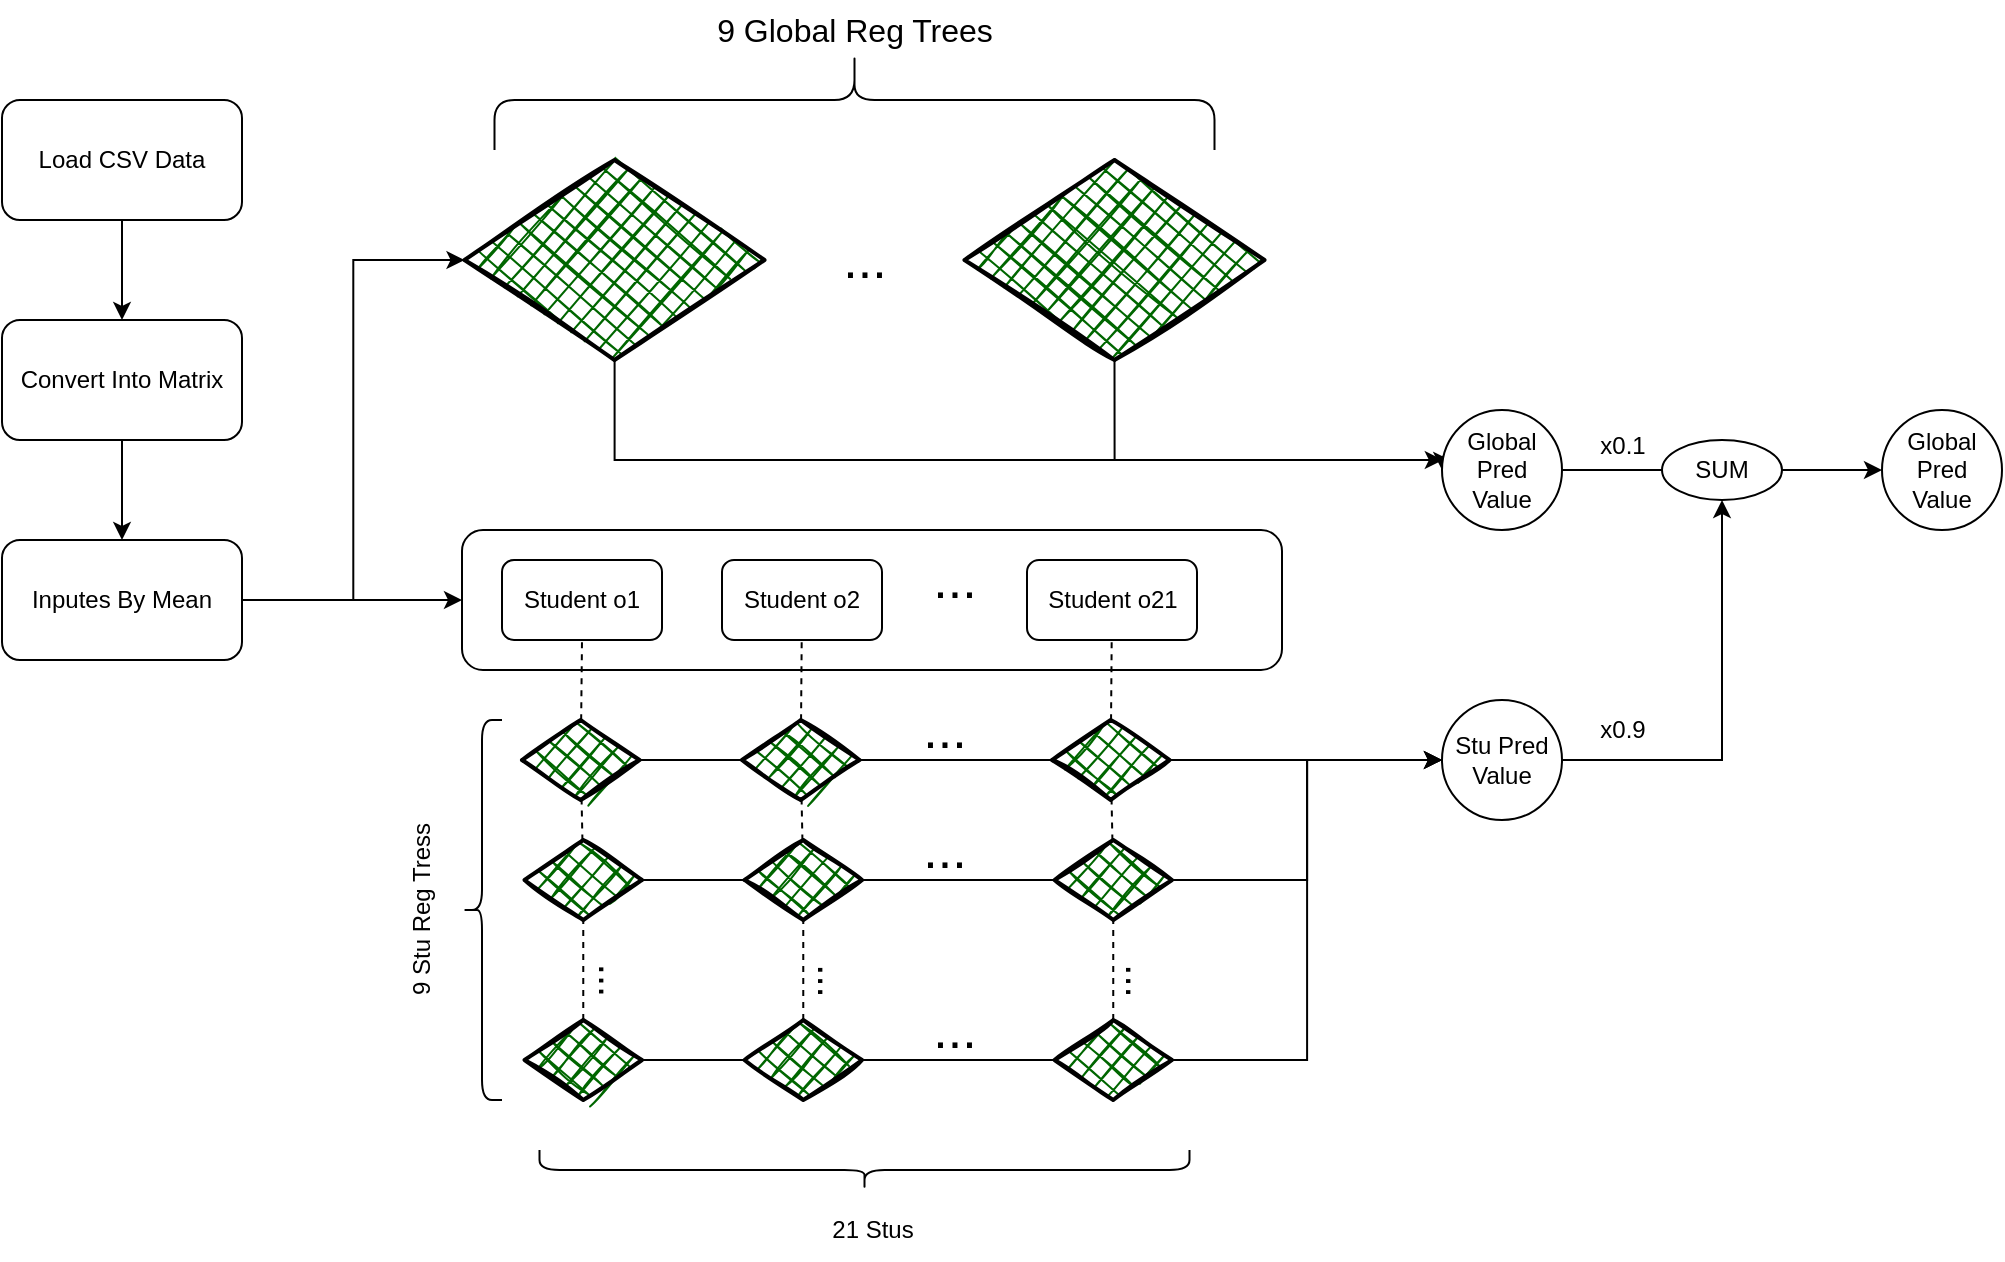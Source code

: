 <mxfile version="25.0.0">
  <diagram name="Page-1" id="aniZwpCdEMc0Wm7a_j-Q">
    <mxGraphModel dx="575" dy="343" grid="1" gridSize="10" guides="1" tooltips="1" connect="1" arrows="1" fold="1" page="1" pageScale="1" pageWidth="850" pageHeight="1100" math="0" shadow="0">
      <root>
        <mxCell id="0" />
        <mxCell id="1" parent="0" />
        <mxCell id="KaYYD5McjIgpDxFcV0bV-26" value="" style="rounded=1;whiteSpace=wrap;html=1;" vertex="1" parent="1">
          <mxGeometry x="390" y="535" width="410" height="70" as="geometry" />
        </mxCell>
        <mxCell id="KaYYD5McjIgpDxFcV0bV-6" style="edgeStyle=orthogonalEdgeStyle;rounded=0;orthogonalLoop=1;jettySize=auto;html=1;entryX=0.5;entryY=0;entryDx=0;entryDy=0;" edge="1" parent="1" source="KaYYD5McjIgpDxFcV0bV-1" target="KaYYD5McjIgpDxFcV0bV-5">
          <mxGeometry relative="1" as="geometry" />
        </mxCell>
        <mxCell id="KaYYD5McjIgpDxFcV0bV-1" value="Load CSV Data" style="rounded=1;whiteSpace=wrap;html=1;" vertex="1" parent="1">
          <mxGeometry x="160" y="320" width="120" height="60" as="geometry" />
        </mxCell>
        <mxCell id="KaYYD5McjIgpDxFcV0bV-11" style="edgeStyle=orthogonalEdgeStyle;rounded=0;orthogonalLoop=1;jettySize=auto;html=1;exitX=1;exitY=0.5;exitDx=0;exitDy=0;entryX=0;entryY=0.5;entryDx=0;entryDy=0;" edge="1" parent="1" source="KaYYD5McjIgpDxFcV0bV-3" target="KaYYD5McjIgpDxFcV0bV-10">
          <mxGeometry relative="1" as="geometry" />
        </mxCell>
        <mxCell id="KaYYD5McjIgpDxFcV0bV-27" style="edgeStyle=orthogonalEdgeStyle;rounded=0;orthogonalLoop=1;jettySize=auto;html=1;entryX=0;entryY=0.5;entryDx=0;entryDy=0;" edge="1" parent="1" source="KaYYD5McjIgpDxFcV0bV-3" target="KaYYD5McjIgpDxFcV0bV-26">
          <mxGeometry relative="1" as="geometry" />
        </mxCell>
        <mxCell id="KaYYD5McjIgpDxFcV0bV-3" value="Inputes By Mean" style="rounded=1;whiteSpace=wrap;html=1;" vertex="1" parent="1">
          <mxGeometry x="160" y="540" width="120" height="60" as="geometry" />
        </mxCell>
        <mxCell id="KaYYD5McjIgpDxFcV0bV-7" style="edgeStyle=orthogonalEdgeStyle;rounded=0;orthogonalLoop=1;jettySize=auto;html=1;entryX=0.5;entryY=0;entryDx=0;entryDy=0;" edge="1" parent="1" source="KaYYD5McjIgpDxFcV0bV-5" target="KaYYD5McjIgpDxFcV0bV-3">
          <mxGeometry relative="1" as="geometry" />
        </mxCell>
        <mxCell id="KaYYD5McjIgpDxFcV0bV-5" value="Convert Into Matrix" style="rounded=1;whiteSpace=wrap;html=1;" vertex="1" parent="1">
          <mxGeometry x="160" y="430" width="120" height="60" as="geometry" />
        </mxCell>
        <mxCell id="KaYYD5McjIgpDxFcV0bV-73" style="edgeStyle=orthogonalEdgeStyle;rounded=0;orthogonalLoop=1;jettySize=auto;html=1;entryX=0;entryY=0.5;entryDx=0;entryDy=0;" edge="1" parent="1" source="KaYYD5McjIgpDxFcV0bV-10" target="KaYYD5McjIgpDxFcV0bV-70">
          <mxGeometry relative="1" as="geometry">
            <Array as="points">
              <mxPoint x="466" y="500" />
            </Array>
          </mxGeometry>
        </mxCell>
        <mxCell id="KaYYD5McjIgpDxFcV0bV-10" value="" style="rhombus;whiteSpace=wrap;html=1;strokeWidth=2;fillWeight=-1;hachureGap=8;fillStyle=cross-hatch;fillColor=#006600;sketch=1;" vertex="1" parent="1">
          <mxGeometry x="391.25" y="350" width="150" height="100" as="geometry" />
        </mxCell>
        <mxCell id="KaYYD5McjIgpDxFcV0bV-74" style="edgeStyle=orthogonalEdgeStyle;rounded=0;orthogonalLoop=1;jettySize=auto;html=1;exitX=0.5;exitY=1;exitDx=0;exitDy=0;" edge="1" parent="1" source="KaYYD5McjIgpDxFcV0bV-12" target="KaYYD5McjIgpDxFcV0bV-70">
          <mxGeometry relative="1" as="geometry">
            <Array as="points">
              <mxPoint x="716" y="500" />
            </Array>
          </mxGeometry>
        </mxCell>
        <mxCell id="KaYYD5McjIgpDxFcV0bV-12" value="" style="rhombus;whiteSpace=wrap;html=1;strokeWidth=2;fillWeight=-1;hachureGap=8;fillStyle=cross-hatch;fillColor=#006600;sketch=1;" vertex="1" parent="1">
          <mxGeometry x="641.25" y="350" width="150" height="100" as="geometry" />
        </mxCell>
        <mxCell id="KaYYD5McjIgpDxFcV0bV-13" value="&lt;font style=&quot;font-size: 26px;&quot;&gt;...&lt;/font&gt;" style="text;html=1;align=center;verticalAlign=middle;resizable=0;points=[];autosize=1;strokeColor=none;fillColor=none;" vertex="1" parent="1">
          <mxGeometry x="571.25" y="380" width="40" height="40" as="geometry" />
        </mxCell>
        <mxCell id="KaYYD5McjIgpDxFcV0bV-14" value="" style="shape=curlyBracket;whiteSpace=wrap;html=1;rounded=1;flipH=1;labelPosition=right;verticalLabelPosition=middle;align=left;verticalAlign=middle;rotation=-90;" vertex="1" parent="1">
          <mxGeometry x="561.25" y="140" width="50" height="360" as="geometry" />
        </mxCell>
        <mxCell id="KaYYD5McjIgpDxFcV0bV-15" value="&lt;font style=&quot;font-size: 16px;&quot;&gt;9 Global Reg Trees&lt;/font&gt;" style="text;html=1;align=center;verticalAlign=middle;resizable=0;points=[];autosize=1;strokeColor=none;fillColor=none;" vertex="1" parent="1">
          <mxGeometry x="506.25" y="270" width="160" height="30" as="geometry" />
        </mxCell>
        <mxCell id="KaYYD5McjIgpDxFcV0bV-20" value="Student o1" style="rounded=1;whiteSpace=wrap;html=1;" vertex="1" parent="1">
          <mxGeometry x="410" y="550" width="80" height="40" as="geometry" />
        </mxCell>
        <mxCell id="KaYYD5McjIgpDxFcV0bV-21" value="Student o21" style="rounded=1;whiteSpace=wrap;html=1;" vertex="1" parent="1">
          <mxGeometry x="672.5" y="550" width="85" height="40" as="geometry" />
        </mxCell>
        <mxCell id="KaYYD5McjIgpDxFcV0bV-22" value="Student o2" style="rounded=1;whiteSpace=wrap;html=1;" vertex="1" parent="1">
          <mxGeometry x="520" y="550" width="80" height="40" as="geometry" />
        </mxCell>
        <mxCell id="KaYYD5McjIgpDxFcV0bV-24" value="&lt;font style=&quot;font-size: 26px;&quot;&gt;...&lt;/font&gt;" style="text;html=1;align=center;verticalAlign=middle;resizable=0;points=[];autosize=1;strokeColor=none;fillColor=none;" vertex="1" parent="1">
          <mxGeometry x="616.25" y="540" width="40" height="40" as="geometry" />
        </mxCell>
        <mxCell id="KaYYD5McjIgpDxFcV0bV-29" value="" style="rhombus;whiteSpace=wrap;html=1;strokeWidth=2;fillWeight=-1;hachureGap=8;fillStyle=cross-hatch;fillColor=#006600;sketch=1;" vertex="1" parent="1">
          <mxGeometry x="420" y="630" width="58.75" height="40" as="geometry" />
        </mxCell>
        <mxCell id="KaYYD5McjIgpDxFcV0bV-30" value="" style="rhombus;whiteSpace=wrap;html=1;strokeWidth=2;fillWeight=-1;hachureGap=8;fillStyle=cross-hatch;fillColor=#006600;sketch=1;" vertex="1" parent="1">
          <mxGeometry x="421.26" y="690" width="58.75" height="40" as="geometry" />
        </mxCell>
        <mxCell id="KaYYD5McjIgpDxFcV0bV-32" value="" style="rhombus;whiteSpace=wrap;html=1;strokeWidth=2;fillWeight=-1;hachureGap=8;fillStyle=cross-hatch;fillColor=#006600;sketch=1;" vertex="1" parent="1">
          <mxGeometry x="421.26" y="780" width="58.75" height="40" as="geometry" />
        </mxCell>
        <mxCell id="KaYYD5McjIgpDxFcV0bV-33" value="&lt;font style=&quot;font-size: 20px;&quot;&gt;...&lt;/font&gt;" style="text;html=1;align=center;verticalAlign=middle;resizable=0;points=[];autosize=1;strokeColor=none;fillColor=none;rotation=90;" vertex="1" parent="1">
          <mxGeometry x="446.25" y="740" width="40" height="40" as="geometry" />
        </mxCell>
        <mxCell id="KaYYD5McjIgpDxFcV0bV-34" value="" style="rhombus;whiteSpace=wrap;html=1;strokeWidth=2;fillWeight=-1;hachureGap=8;fillStyle=cross-hatch;fillColor=#006600;sketch=1;" vertex="1" parent="1">
          <mxGeometry x="530" y="630" width="58.75" height="40" as="geometry" />
        </mxCell>
        <mxCell id="KaYYD5McjIgpDxFcV0bV-35" value="" style="rhombus;whiteSpace=wrap;html=1;strokeWidth=2;fillWeight=-1;hachureGap=8;fillStyle=cross-hatch;fillColor=#006600;sketch=1;" vertex="1" parent="1">
          <mxGeometry x="531.26" y="690" width="58.75" height="40" as="geometry" />
        </mxCell>
        <mxCell id="KaYYD5McjIgpDxFcV0bV-36" value="" style="rhombus;whiteSpace=wrap;html=1;strokeWidth=2;fillWeight=-1;hachureGap=8;fillStyle=cross-hatch;fillColor=#006600;sketch=1;" vertex="1" parent="1">
          <mxGeometry x="531.26" y="780" width="58.75" height="40" as="geometry" />
        </mxCell>
        <mxCell id="KaYYD5McjIgpDxFcV0bV-75" style="edgeStyle=orthogonalEdgeStyle;rounded=0;orthogonalLoop=1;jettySize=auto;html=1;entryX=0;entryY=0.5;entryDx=0;entryDy=0;" edge="1" parent="1" source="KaYYD5McjIgpDxFcV0bV-38" target="KaYYD5McjIgpDxFcV0bV-72">
          <mxGeometry relative="1" as="geometry" />
        </mxCell>
        <mxCell id="KaYYD5McjIgpDxFcV0bV-38" value="" style="rhombus;whiteSpace=wrap;html=1;strokeWidth=2;fillWeight=-1;hachureGap=8;fillStyle=cross-hatch;fillColor=#006600;sketch=1;" vertex="1" parent="1">
          <mxGeometry x="684.99" y="630" width="58.75" height="40" as="geometry" />
        </mxCell>
        <mxCell id="KaYYD5McjIgpDxFcV0bV-76" style="edgeStyle=orthogonalEdgeStyle;rounded=0;orthogonalLoop=1;jettySize=auto;html=1;entryX=0;entryY=0.5;entryDx=0;entryDy=0;" edge="1" parent="1" source="KaYYD5McjIgpDxFcV0bV-39" target="KaYYD5McjIgpDxFcV0bV-72">
          <mxGeometry relative="1" as="geometry" />
        </mxCell>
        <mxCell id="KaYYD5McjIgpDxFcV0bV-39" value="" style="rhombus;whiteSpace=wrap;html=1;strokeWidth=2;fillWeight=-1;hachureGap=8;fillStyle=cross-hatch;fillColor=#006600;sketch=1;" vertex="1" parent="1">
          <mxGeometry x="686.25" y="690" width="58.75" height="40" as="geometry" />
        </mxCell>
        <mxCell id="KaYYD5McjIgpDxFcV0bV-77" style="edgeStyle=orthogonalEdgeStyle;rounded=0;orthogonalLoop=1;jettySize=auto;html=1;entryX=0;entryY=0.5;entryDx=0;entryDy=0;" edge="1" parent="1" source="KaYYD5McjIgpDxFcV0bV-40" target="KaYYD5McjIgpDxFcV0bV-72">
          <mxGeometry relative="1" as="geometry" />
        </mxCell>
        <mxCell id="KaYYD5McjIgpDxFcV0bV-40" value="" style="rhombus;whiteSpace=wrap;html=1;strokeWidth=2;fillWeight=-1;hachureGap=8;fillStyle=cross-hatch;fillColor=#006600;sketch=1;" vertex="1" parent="1">
          <mxGeometry x="686.25" y="780" width="58.75" height="40" as="geometry" />
        </mxCell>
        <mxCell id="KaYYD5McjIgpDxFcV0bV-43" value="" style="shape=curlyBracket;whiteSpace=wrap;html=1;rounded=1;labelPosition=left;verticalLabelPosition=middle;align=right;verticalAlign=middle;" vertex="1" parent="1">
          <mxGeometry x="390" y="630" width="20" height="190" as="geometry" />
        </mxCell>
        <mxCell id="KaYYD5McjIgpDxFcV0bV-44" value="9 Stu Reg Tress" style="text;html=1;align=center;verticalAlign=middle;resizable=0;points=[];autosize=1;strokeColor=none;fillColor=none;rotation=-90;" vertex="1" parent="1">
          <mxGeometry x="315" y="710" width="110" height="30" as="geometry" />
        </mxCell>
        <mxCell id="KaYYD5McjIgpDxFcV0bV-45" value="" style="shape=curlyBracket;whiteSpace=wrap;html=1;rounded=1;flipH=1;labelPosition=right;verticalLabelPosition=middle;align=left;verticalAlign=middle;rotation=90;" vertex="1" parent="1">
          <mxGeometry x="581.25" y="692.5" width="20" height="325" as="geometry" />
        </mxCell>
        <mxCell id="KaYYD5McjIgpDxFcV0bV-46" value="21 Stus" style="text;html=1;align=center;verticalAlign=middle;resizable=0;points=[];autosize=1;strokeColor=none;fillColor=none;" vertex="1" parent="1">
          <mxGeometry x="560" y="870" width="70" height="30" as="geometry" />
        </mxCell>
        <mxCell id="KaYYD5McjIgpDxFcV0bV-57" value="" style="endArrow=none;html=1;rounded=0;exitX=1;exitY=0.5;exitDx=0;exitDy=0;" edge="1" parent="1" source="KaYYD5McjIgpDxFcV0bV-29" target="KaYYD5McjIgpDxFcV0bV-34">
          <mxGeometry width="50" height="50" relative="1" as="geometry">
            <mxPoint x="500" y="700" as="sourcePoint" />
            <mxPoint x="550" y="650" as="targetPoint" />
          </mxGeometry>
        </mxCell>
        <mxCell id="KaYYD5McjIgpDxFcV0bV-60" value="" style="endArrow=none;html=1;rounded=0;" edge="1" parent="1" source="KaYYD5McjIgpDxFcV0bV-34" target="KaYYD5McjIgpDxFcV0bV-38">
          <mxGeometry width="50" height="50" relative="1" as="geometry">
            <mxPoint x="610" y="680" as="sourcePoint" />
            <mxPoint x="660" y="630" as="targetPoint" />
          </mxGeometry>
        </mxCell>
        <mxCell id="KaYYD5McjIgpDxFcV0bV-64" value="" style="endArrow=none;html=1;rounded=0;exitX=1;exitY=0.5;exitDx=0;exitDy=0;" edge="1" parent="1" source="KaYYD5McjIgpDxFcV0bV-30" target="KaYYD5McjIgpDxFcV0bV-35">
          <mxGeometry width="50" height="50" relative="1" as="geometry">
            <mxPoint x="494" y="710" as="sourcePoint" />
            <mxPoint x="530" y="710" as="targetPoint" />
          </mxGeometry>
        </mxCell>
        <mxCell id="KaYYD5McjIgpDxFcV0bV-66" value="" style="endArrow=none;html=1;rounded=0;" edge="1" parent="1" source="KaYYD5McjIgpDxFcV0bV-35" target="KaYYD5McjIgpDxFcV0bV-39">
          <mxGeometry width="50" height="50" relative="1" as="geometry">
            <mxPoint x="590.26" y="710" as="sourcePoint" />
            <mxPoint x="686.26" y="710" as="targetPoint" />
          </mxGeometry>
        </mxCell>
        <mxCell id="KaYYD5McjIgpDxFcV0bV-67" value="" style="endArrow=none;html=1;rounded=0;" edge="1" parent="1" source="KaYYD5McjIgpDxFcV0bV-32" target="KaYYD5McjIgpDxFcV0bV-36">
          <mxGeometry width="50" height="50" relative="1" as="geometry">
            <mxPoint x="495.12" y="799.86" as="sourcePoint" />
            <mxPoint x="531.12" y="799.86" as="targetPoint" />
          </mxGeometry>
        </mxCell>
        <mxCell id="KaYYD5McjIgpDxFcV0bV-68" value="" style="endArrow=none;html=1;rounded=0;" edge="1" parent="1" source="KaYYD5McjIgpDxFcV0bV-36" target="KaYYD5McjIgpDxFcV0bV-40">
          <mxGeometry width="50" height="50" relative="1" as="geometry">
            <mxPoint x="590.38" y="799.86" as="sourcePoint" />
            <mxPoint x="686.38" y="799.86" as="targetPoint" />
          </mxGeometry>
        </mxCell>
        <mxCell id="KaYYD5McjIgpDxFcV0bV-78" style="edgeStyle=orthogonalEdgeStyle;rounded=0;orthogonalLoop=1;jettySize=auto;html=1;" edge="1" parent="1" source="KaYYD5McjIgpDxFcV0bV-70">
          <mxGeometry relative="1" as="geometry">
            <mxPoint x="1030.0" y="505" as="targetPoint" />
          </mxGeometry>
        </mxCell>
        <mxCell id="KaYYD5McjIgpDxFcV0bV-70" value="Global Pred Value" style="ellipse;whiteSpace=wrap;html=1;aspect=fixed;" vertex="1" parent="1">
          <mxGeometry x="880" y="475" width="60" height="60" as="geometry" />
        </mxCell>
        <mxCell id="KaYYD5McjIgpDxFcV0bV-80" style="edgeStyle=orthogonalEdgeStyle;rounded=0;orthogonalLoop=1;jettySize=auto;html=1;entryX=0.5;entryY=1;entryDx=0;entryDy=0;" edge="1" parent="1" source="KaYYD5McjIgpDxFcV0bV-72" target="KaYYD5McjIgpDxFcV0bV-83">
          <mxGeometry relative="1" as="geometry">
            <mxPoint x="1060.0" y="535" as="targetPoint" />
          </mxGeometry>
        </mxCell>
        <mxCell id="KaYYD5McjIgpDxFcV0bV-72" value="Stu Pred Value" style="ellipse;whiteSpace=wrap;html=1;aspect=fixed;" vertex="1" parent="1">
          <mxGeometry x="880" y="620" width="60" height="60" as="geometry" />
        </mxCell>
        <mxCell id="KaYYD5McjIgpDxFcV0bV-81" value="x0.1" style="text;html=1;align=center;verticalAlign=middle;resizable=0;points=[];autosize=1;strokeColor=none;fillColor=none;" vertex="1" parent="1">
          <mxGeometry x="945" y="478" width="50" height="30" as="geometry" />
        </mxCell>
        <mxCell id="KaYYD5McjIgpDxFcV0bV-82" value="x0.9" style="text;html=1;align=center;verticalAlign=middle;resizable=0;points=[];autosize=1;strokeColor=none;fillColor=none;" vertex="1" parent="1">
          <mxGeometry x="945" y="620" width="50" height="30" as="geometry" />
        </mxCell>
        <mxCell id="KaYYD5McjIgpDxFcV0bV-85" style="edgeStyle=orthogonalEdgeStyle;rounded=0;orthogonalLoop=1;jettySize=auto;html=1;entryX=0;entryY=0.5;entryDx=0;entryDy=0;" edge="1" parent="1" source="KaYYD5McjIgpDxFcV0bV-83" target="KaYYD5McjIgpDxFcV0bV-84">
          <mxGeometry relative="1" as="geometry" />
        </mxCell>
        <mxCell id="KaYYD5McjIgpDxFcV0bV-83" value="SUM" style="ellipse;whiteSpace=wrap;html=1;" vertex="1" parent="1">
          <mxGeometry x="990" y="490" width="60" height="30" as="geometry" />
        </mxCell>
        <mxCell id="KaYYD5McjIgpDxFcV0bV-84" value="Global Pred Value" style="ellipse;whiteSpace=wrap;html=1;aspect=fixed;" vertex="1" parent="1">
          <mxGeometry x="1100" y="475" width="60" height="60" as="geometry" />
        </mxCell>
        <mxCell id="KaYYD5McjIgpDxFcV0bV-87" value="" style="endArrow=none;dashed=1;html=1;rounded=0;entryX=0.5;entryY=1;entryDx=0;entryDy=0;" edge="1" parent="1" source="KaYYD5McjIgpDxFcV0bV-29" target="KaYYD5McjIgpDxFcV0bV-20">
          <mxGeometry width="50" height="50" relative="1" as="geometry">
            <mxPoint x="480" y="660" as="sourcePoint" />
            <mxPoint x="530" y="610" as="targetPoint" />
          </mxGeometry>
        </mxCell>
        <mxCell id="KaYYD5McjIgpDxFcV0bV-88" value="" style="endArrow=none;dashed=1;html=1;rounded=0;" edge="1" parent="1" source="KaYYD5McjIgpDxFcV0bV-30" target="KaYYD5McjIgpDxFcV0bV-29">
          <mxGeometry width="50" height="50" relative="1" as="geometry">
            <mxPoint x="480.43" y="689.86" as="sourcePoint" />
            <mxPoint x="480.43" y="649.86" as="targetPoint" />
          </mxGeometry>
        </mxCell>
        <mxCell id="KaYYD5McjIgpDxFcV0bV-90" value="" style="endArrow=none;dashed=1;html=1;rounded=0;" edge="1" parent="1" source="KaYYD5McjIgpDxFcV0bV-32" target="KaYYD5McjIgpDxFcV0bV-30">
          <mxGeometry width="50" height="50" relative="1" as="geometry">
            <mxPoint x="500.42" y="779.86" as="sourcePoint" />
            <mxPoint x="500.42" y="739.86" as="targetPoint" />
          </mxGeometry>
        </mxCell>
        <mxCell id="KaYYD5McjIgpDxFcV0bV-91" value="" style="endArrow=none;dashed=1;html=1;rounded=0;" edge="1" parent="1" source="KaYYD5McjIgpDxFcV0bV-36" target="KaYYD5McjIgpDxFcV0bV-35">
          <mxGeometry width="50" height="50" relative="1" as="geometry">
            <mxPoint x="554.76" y="780" as="sourcePoint" />
            <mxPoint x="555" y="730" as="targetPoint" />
          </mxGeometry>
        </mxCell>
        <mxCell id="KaYYD5McjIgpDxFcV0bV-92" value="&lt;font style=&quot;font-size: 20px;&quot;&gt;...&lt;/font&gt;" style="text;html=1;align=center;verticalAlign=middle;resizable=0;points=[];autosize=1;strokeColor=none;fillColor=none;rotation=90;" vertex="1" parent="1">
          <mxGeometry x="556.01" y="740" width="40" height="40" as="geometry" />
        </mxCell>
        <mxCell id="KaYYD5McjIgpDxFcV0bV-93" value="" style="endArrow=none;dashed=1;html=1;rounded=0;" edge="1" parent="1" source="KaYYD5McjIgpDxFcV0bV-35" target="KaYYD5McjIgpDxFcV0bV-34">
          <mxGeometry width="50" height="50" relative="1" as="geometry">
            <mxPoint x="553.76" y="690" as="sourcePoint" />
            <mxPoint x="553.76" y="670" as="targetPoint" />
          </mxGeometry>
        </mxCell>
        <mxCell id="KaYYD5McjIgpDxFcV0bV-94" value="" style="endArrow=none;dashed=1;html=1;rounded=0;" edge="1" parent="1" source="KaYYD5McjIgpDxFcV0bV-34" target="KaYYD5McjIgpDxFcV0bV-22">
          <mxGeometry width="50" height="50" relative="1" as="geometry">
            <mxPoint x="553.76" y="630" as="sourcePoint" />
            <mxPoint x="553.76" y="590" as="targetPoint" />
          </mxGeometry>
        </mxCell>
        <mxCell id="KaYYD5McjIgpDxFcV0bV-95" value="" style="endArrow=none;dashed=1;html=1;rounded=0;" edge="1" parent="1" source="KaYYD5McjIgpDxFcV0bV-40" target="KaYYD5McjIgpDxFcV0bV-39">
          <mxGeometry width="50" height="50" relative="1" as="geometry">
            <mxPoint x="701" y="780" as="sourcePoint" />
            <mxPoint x="701" y="730" as="targetPoint" />
          </mxGeometry>
        </mxCell>
        <mxCell id="KaYYD5McjIgpDxFcV0bV-96" value="&lt;font style=&quot;font-size: 20px;&quot;&gt;...&lt;/font&gt;" style="text;html=1;align=center;verticalAlign=middle;resizable=0;points=[];autosize=1;strokeColor=none;fillColor=none;rotation=90;" vertex="1" parent="1">
          <mxGeometry x="710" y="740" width="40" height="40" as="geometry" />
        </mxCell>
        <mxCell id="KaYYD5McjIgpDxFcV0bV-97" value="" style="endArrow=none;dashed=1;html=1;rounded=0;" edge="1" parent="1" source="KaYYD5McjIgpDxFcV0bV-39" target="KaYYD5McjIgpDxFcV0bV-38">
          <mxGeometry width="50" height="50" relative="1" as="geometry">
            <mxPoint x="700" y="690" as="sourcePoint" />
            <mxPoint x="700" y="670" as="targetPoint" />
          </mxGeometry>
        </mxCell>
        <mxCell id="KaYYD5McjIgpDxFcV0bV-98" value="" style="endArrow=none;dashed=1;html=1;rounded=0;" edge="1" parent="1" source="KaYYD5McjIgpDxFcV0bV-38" target="KaYYD5McjIgpDxFcV0bV-21">
          <mxGeometry width="50" height="50" relative="1" as="geometry">
            <mxPoint x="700" y="630" as="sourcePoint" />
            <mxPoint x="700" y="590" as="targetPoint" />
          </mxGeometry>
        </mxCell>
        <mxCell id="KaYYD5McjIgpDxFcV0bV-99" value="&lt;font style=&quot;font-size: 26px;&quot;&gt;...&lt;/font&gt;" style="text;html=1;align=center;verticalAlign=middle;resizable=0;points=[];autosize=1;strokeColor=none;fillColor=none;" vertex="1" parent="1">
          <mxGeometry x="611.25" y="615" width="40" height="40" as="geometry" />
        </mxCell>
        <mxCell id="KaYYD5McjIgpDxFcV0bV-100" value="&lt;font style=&quot;font-size: 26px;&quot;&gt;...&lt;/font&gt;" style="text;html=1;align=center;verticalAlign=middle;resizable=0;points=[];autosize=1;strokeColor=none;fillColor=none;" vertex="1" parent="1">
          <mxGeometry x="611.25" y="675" width="40" height="40" as="geometry" />
        </mxCell>
        <mxCell id="KaYYD5McjIgpDxFcV0bV-101" value="&lt;font style=&quot;font-size: 26px;&quot;&gt;...&lt;/font&gt;" style="text;html=1;align=center;verticalAlign=middle;resizable=0;points=[];autosize=1;strokeColor=none;fillColor=none;" vertex="1" parent="1">
          <mxGeometry x="616.25" y="765" width="40" height="40" as="geometry" />
        </mxCell>
      </root>
    </mxGraphModel>
  </diagram>
</mxfile>
